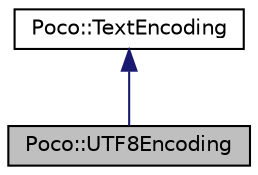 digraph "Poco::UTF8Encoding"
{
 // LATEX_PDF_SIZE
  edge [fontname="Helvetica",fontsize="10",labelfontname="Helvetica",labelfontsize="10"];
  node [fontname="Helvetica",fontsize="10",shape=record];
  Node1 [label="Poco::UTF8Encoding",height=0.2,width=0.4,color="black", fillcolor="grey75", style="filled", fontcolor="black",tooltip="UTF-8 text encoding, as defined in RFC 2279."];
  Node2 -> Node1 [dir="back",color="midnightblue",fontsize="10",style="solid"];
  Node2 [label="Poco::TextEncoding",height=0.2,width=0.4,color="black", fillcolor="white", style="filled",URL="$classPoco_1_1TextEncoding.html",tooltip=" "];
}
